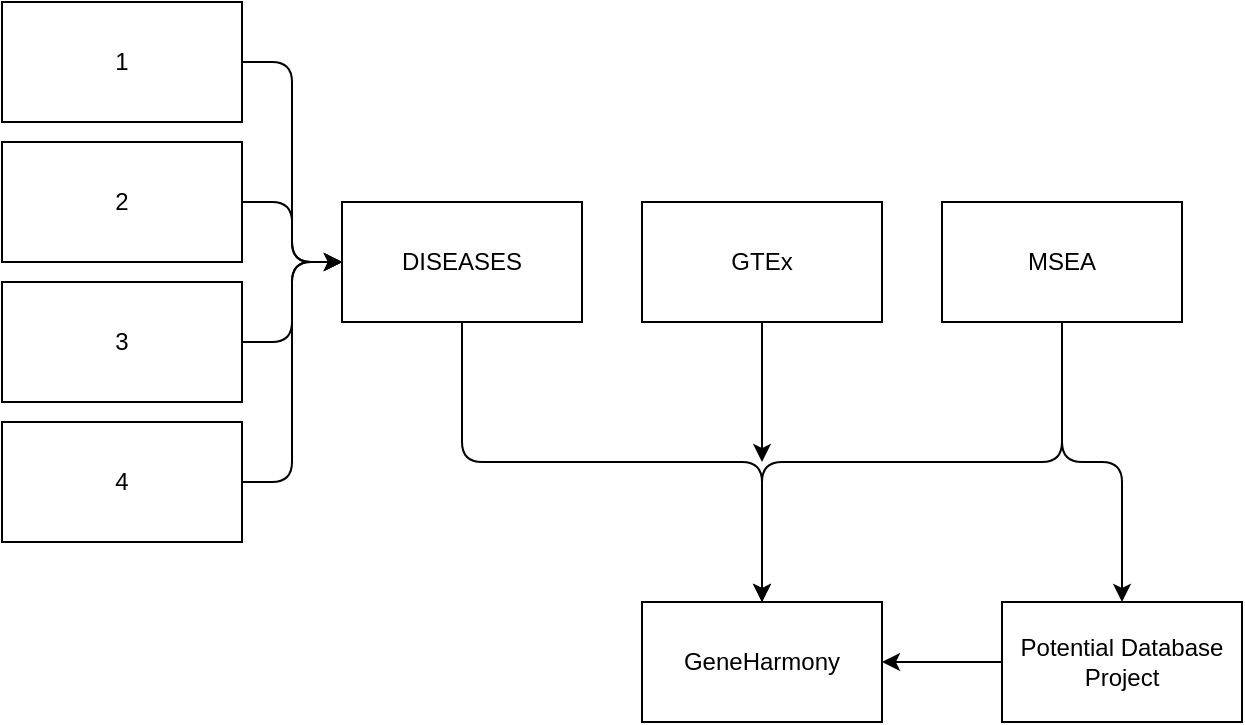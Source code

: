 <mxfile version="22.0.0" type="device">
  <diagram name="Page-1" id="CntcF0UTVteKuTBH125w">
    <mxGraphModel dx="2284" dy="839" grid="1" gridSize="10" guides="1" tooltips="1" connect="1" arrows="1" fold="1" page="1" pageScale="1" pageWidth="850" pageHeight="1100" math="0" shadow="0">
      <root>
        <mxCell id="0" />
        <mxCell id="1" parent="0" />
        <mxCell id="3SnNhzNecx77LLAU3o0w-9" style="edgeStyle=orthogonalEdgeStyle;orthogonalLoop=1;jettySize=auto;html=1;exitX=0.5;exitY=1;exitDx=0;exitDy=0;entryX=0.5;entryY=0;entryDx=0;entryDy=0;rounded=1;" edge="1" parent="1" source="3SnNhzNecx77LLAU3o0w-1" target="3SnNhzNecx77LLAU3o0w-7">
          <mxGeometry relative="1" as="geometry" />
        </mxCell>
        <mxCell id="3SnNhzNecx77LLAU3o0w-1" value="DISEASES" style="rounded=0;whiteSpace=wrap;html=1;" vertex="1" parent="1">
          <mxGeometry x="60" y="280" width="120" height="60" as="geometry" />
        </mxCell>
        <mxCell id="3SnNhzNecx77LLAU3o0w-10" style="edgeStyle=orthogonalEdgeStyle;orthogonalLoop=1;jettySize=auto;html=1;exitX=0.5;exitY=1;exitDx=0;exitDy=0;rounded=1;" edge="1" parent="1" source="3SnNhzNecx77LLAU3o0w-2">
          <mxGeometry relative="1" as="geometry">
            <mxPoint x="270" y="410" as="targetPoint" />
          </mxGeometry>
        </mxCell>
        <mxCell id="3SnNhzNecx77LLAU3o0w-2" value="GTEx" style="rounded=0;whiteSpace=wrap;html=1;" vertex="1" parent="1">
          <mxGeometry x="210" y="280" width="120" height="60" as="geometry" />
        </mxCell>
        <mxCell id="3SnNhzNecx77LLAU3o0w-12" style="edgeStyle=orthogonalEdgeStyle;orthogonalLoop=1;jettySize=auto;html=1;exitX=1;exitY=0.5;exitDx=0;exitDy=0;entryX=0;entryY=0.5;entryDx=0;entryDy=0;rounded=1;" edge="1" parent="1" source="3SnNhzNecx77LLAU3o0w-3" target="3SnNhzNecx77LLAU3o0w-1">
          <mxGeometry relative="1" as="geometry" />
        </mxCell>
        <mxCell id="3SnNhzNecx77LLAU3o0w-3" value="1" style="rounded=0;whiteSpace=wrap;html=1;" vertex="1" parent="1">
          <mxGeometry x="-110" y="180" width="120" height="60" as="geometry" />
        </mxCell>
        <mxCell id="3SnNhzNecx77LLAU3o0w-13" style="edgeStyle=orthogonalEdgeStyle;orthogonalLoop=1;jettySize=auto;html=1;exitX=1;exitY=0.5;exitDx=0;exitDy=0;entryX=0;entryY=0.5;entryDx=0;entryDy=0;rounded=1;" edge="1" parent="1" source="3SnNhzNecx77LLAU3o0w-4" target="3SnNhzNecx77LLAU3o0w-1">
          <mxGeometry relative="1" as="geometry" />
        </mxCell>
        <mxCell id="3SnNhzNecx77LLAU3o0w-4" value="2" style="rounded=0;whiteSpace=wrap;html=1;" vertex="1" parent="1">
          <mxGeometry x="-110" y="250" width="120" height="60" as="geometry" />
        </mxCell>
        <mxCell id="3SnNhzNecx77LLAU3o0w-14" style="edgeStyle=orthogonalEdgeStyle;orthogonalLoop=1;jettySize=auto;html=1;exitX=1;exitY=0.5;exitDx=0;exitDy=0;entryX=0;entryY=0.5;entryDx=0;entryDy=0;rounded=1;" edge="1" parent="1" source="3SnNhzNecx77LLAU3o0w-5" target="3SnNhzNecx77LLAU3o0w-1">
          <mxGeometry relative="1" as="geometry" />
        </mxCell>
        <mxCell id="3SnNhzNecx77LLAU3o0w-5" value="3" style="rounded=0;whiteSpace=wrap;html=1;" vertex="1" parent="1">
          <mxGeometry x="-110" y="320" width="120" height="60" as="geometry" />
        </mxCell>
        <mxCell id="3SnNhzNecx77LLAU3o0w-16" style="edgeStyle=orthogonalEdgeStyle;orthogonalLoop=1;jettySize=auto;html=1;exitX=1;exitY=0.5;exitDx=0;exitDy=0;entryX=0;entryY=0.5;entryDx=0;entryDy=0;rounded=1;" edge="1" parent="1" source="3SnNhzNecx77LLAU3o0w-6" target="3SnNhzNecx77LLAU3o0w-1">
          <mxGeometry relative="1" as="geometry" />
        </mxCell>
        <mxCell id="3SnNhzNecx77LLAU3o0w-6" value="4" style="rounded=0;whiteSpace=wrap;html=1;" vertex="1" parent="1">
          <mxGeometry x="-110" y="390" width="120" height="60" as="geometry" />
        </mxCell>
        <mxCell id="3SnNhzNecx77LLAU3o0w-7" value="GeneHarmony" style="rounded=0;whiteSpace=wrap;html=1;" vertex="1" parent="1">
          <mxGeometry x="210" y="480" width="120" height="60" as="geometry" />
        </mxCell>
        <mxCell id="3SnNhzNecx77LLAU3o0w-11" style="edgeStyle=orthogonalEdgeStyle;orthogonalLoop=1;jettySize=auto;html=1;exitX=0.5;exitY=1;exitDx=0;exitDy=0;entryX=0.5;entryY=0;entryDx=0;entryDy=0;rounded=1;" edge="1" parent="1" source="3SnNhzNecx77LLAU3o0w-8" target="3SnNhzNecx77LLAU3o0w-7">
          <mxGeometry relative="1" as="geometry" />
        </mxCell>
        <mxCell id="3SnNhzNecx77LLAU3o0w-18" style="edgeStyle=orthogonalEdgeStyle;rounded=1;orthogonalLoop=1;jettySize=auto;html=1;exitX=0.5;exitY=1;exitDx=0;exitDy=0;entryX=0.5;entryY=0;entryDx=0;entryDy=0;" edge="1" parent="1" source="3SnNhzNecx77LLAU3o0w-8" target="3SnNhzNecx77LLAU3o0w-17">
          <mxGeometry relative="1" as="geometry" />
        </mxCell>
        <mxCell id="3SnNhzNecx77LLAU3o0w-8" value="MSEA" style="rounded=0;whiteSpace=wrap;html=1;" vertex="1" parent="1">
          <mxGeometry x="360" y="280" width="120" height="60" as="geometry" />
        </mxCell>
        <mxCell id="3SnNhzNecx77LLAU3o0w-19" style="edgeStyle=orthogonalEdgeStyle;rounded=1;orthogonalLoop=1;jettySize=auto;html=1;exitX=0;exitY=0.5;exitDx=0;exitDy=0;entryX=1;entryY=0.5;entryDx=0;entryDy=0;" edge="1" parent="1" source="3SnNhzNecx77LLAU3o0w-17" target="3SnNhzNecx77LLAU3o0w-7">
          <mxGeometry relative="1" as="geometry" />
        </mxCell>
        <mxCell id="3SnNhzNecx77LLAU3o0w-17" value="Potential Database Project" style="rounded=0;whiteSpace=wrap;html=1;" vertex="1" parent="1">
          <mxGeometry x="390" y="480" width="120" height="60" as="geometry" />
        </mxCell>
      </root>
    </mxGraphModel>
  </diagram>
</mxfile>
